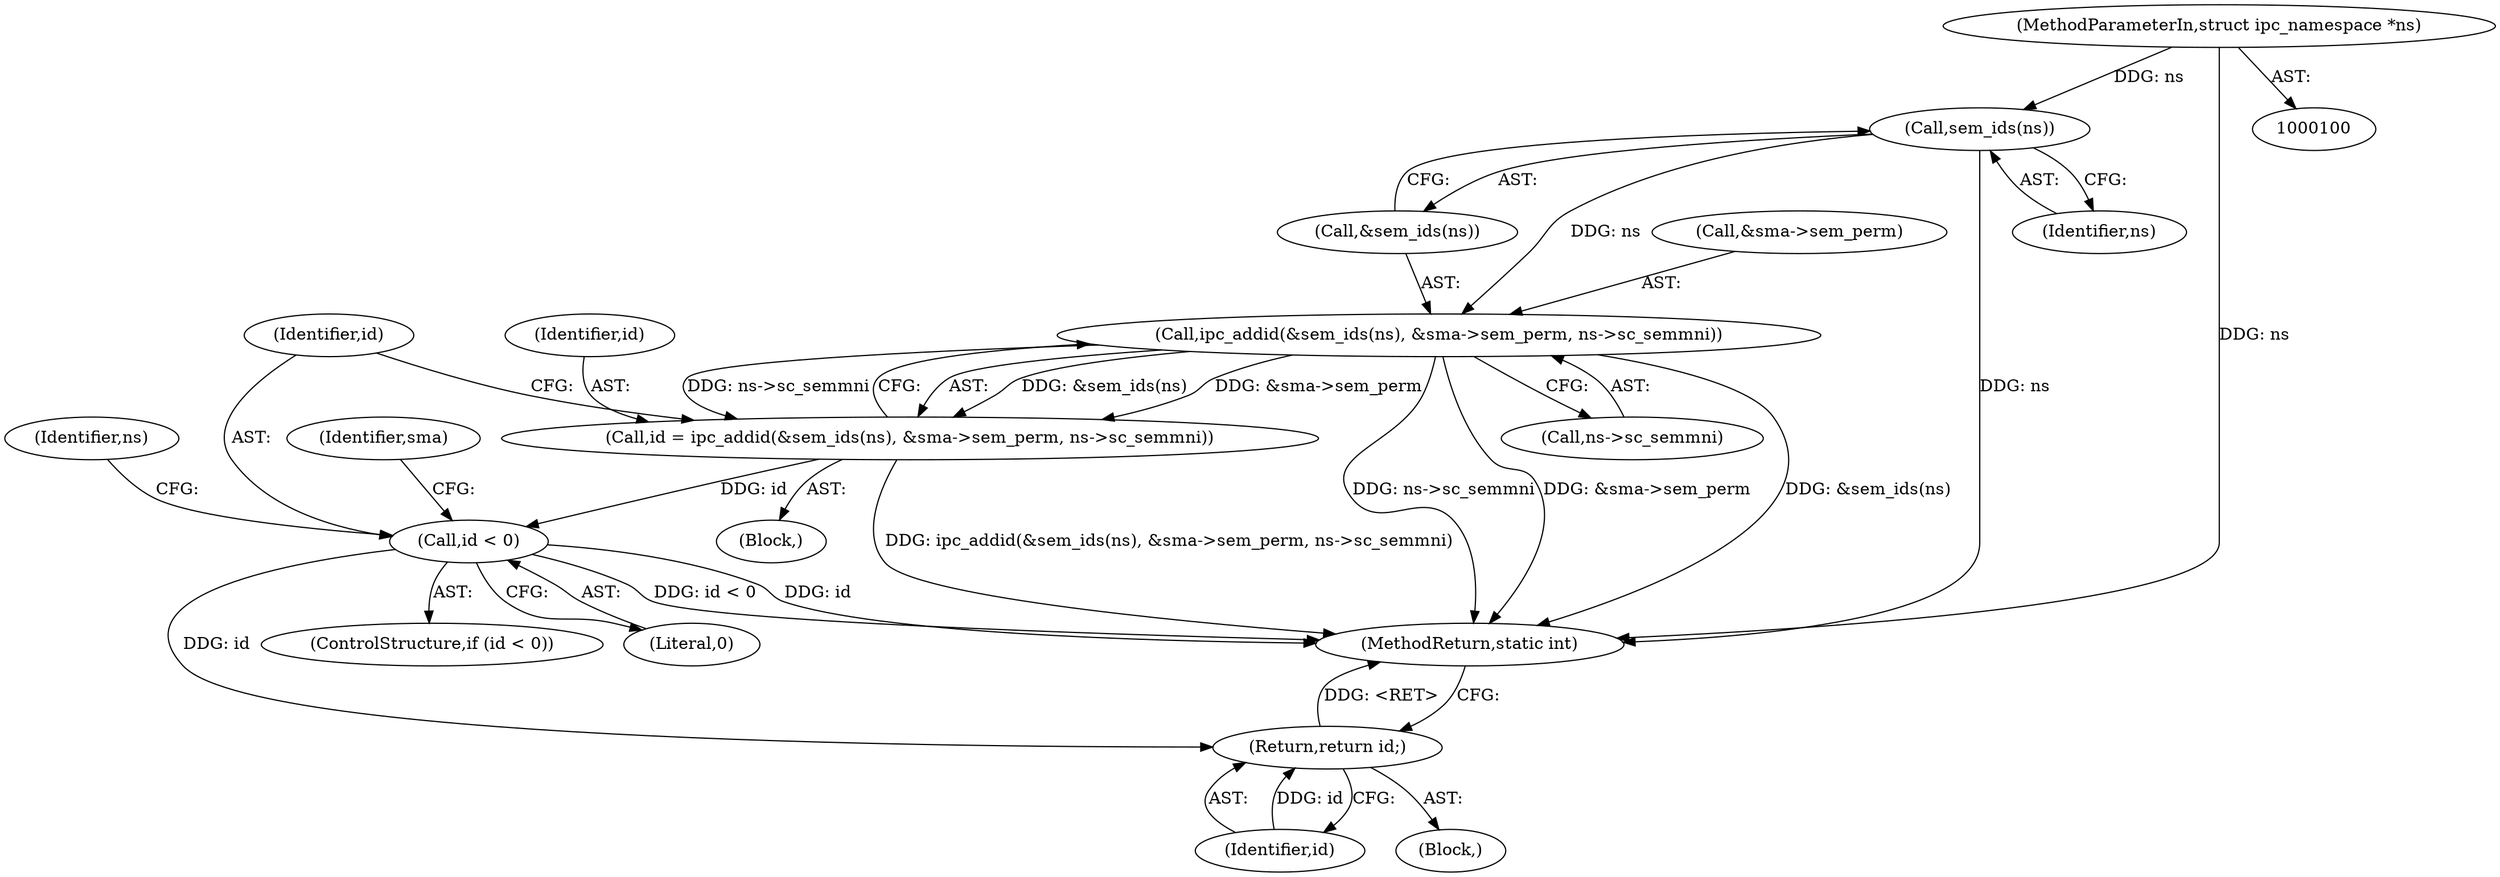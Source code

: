 digraph "0_linux_6062a8dc0517bce23e3c2f7d2fea5e22411269a3_4@pointer" {
"1000211" [label="(Call,sem_ids(ns))"];
"1000101" [label="(MethodParameterIn,struct ipc_namespace *ns)"];
"1000209" [label="(Call,ipc_addid(&sem_ids(ns), &sma->sem_perm, ns->sc_semmni))"];
"1000207" [label="(Call,id = ipc_addid(&sem_ids(ns), &sma->sem_perm, ns->sc_semmni))"];
"1000221" [label="(Call,id < 0)"];
"1000229" [label="(Return,return id;)"];
"1000226" [label="(Identifier,sma)"];
"1000233" [label="(Identifier,ns)"];
"1000230" [label="(Identifier,id)"];
"1000221" [label="(Call,id < 0)"];
"1000209" [label="(Call,ipc_addid(&sem_ids(ns), &sma->sem_perm, ns->sc_semmni))"];
"1000217" [label="(Call,ns->sc_semmni)"];
"1000220" [label="(ControlStructure,if (id < 0))"];
"1000224" [label="(Block,)"];
"1000223" [label="(Literal,0)"];
"1000229" [label="(Return,return id;)"];
"1000207" [label="(Call,id = ipc_addid(&sem_ids(ns), &sma->sem_perm, ns->sc_semmni))"];
"1000212" [label="(Identifier,ns)"];
"1000222" [label="(Identifier,id)"];
"1000211" [label="(Call,sem_ids(ns))"];
"1000101" [label="(MethodParameterIn,struct ipc_namespace *ns)"];
"1000103" [label="(Block,)"];
"1000213" [label="(Call,&sma->sem_perm)"];
"1000208" [label="(Identifier,id)"];
"1000210" [label="(Call,&sem_ids(ns))"];
"1000297" [label="(MethodReturn,static int)"];
"1000211" -> "1000210"  [label="AST: "];
"1000211" -> "1000212"  [label="CFG: "];
"1000212" -> "1000211"  [label="AST: "];
"1000210" -> "1000211"  [label="CFG: "];
"1000211" -> "1000297"  [label="DDG: ns"];
"1000211" -> "1000209"  [label="DDG: ns"];
"1000101" -> "1000211"  [label="DDG: ns"];
"1000101" -> "1000100"  [label="AST: "];
"1000101" -> "1000297"  [label="DDG: ns"];
"1000209" -> "1000207"  [label="AST: "];
"1000209" -> "1000217"  [label="CFG: "];
"1000210" -> "1000209"  [label="AST: "];
"1000213" -> "1000209"  [label="AST: "];
"1000217" -> "1000209"  [label="AST: "];
"1000207" -> "1000209"  [label="CFG: "];
"1000209" -> "1000297"  [label="DDG: &sem_ids(ns)"];
"1000209" -> "1000297"  [label="DDG: ns->sc_semmni"];
"1000209" -> "1000297"  [label="DDG: &sma->sem_perm"];
"1000209" -> "1000207"  [label="DDG: &sem_ids(ns)"];
"1000209" -> "1000207"  [label="DDG: &sma->sem_perm"];
"1000209" -> "1000207"  [label="DDG: ns->sc_semmni"];
"1000207" -> "1000103"  [label="AST: "];
"1000208" -> "1000207"  [label="AST: "];
"1000222" -> "1000207"  [label="CFG: "];
"1000207" -> "1000297"  [label="DDG: ipc_addid(&sem_ids(ns), &sma->sem_perm, ns->sc_semmni)"];
"1000207" -> "1000221"  [label="DDG: id"];
"1000221" -> "1000220"  [label="AST: "];
"1000221" -> "1000223"  [label="CFG: "];
"1000222" -> "1000221"  [label="AST: "];
"1000223" -> "1000221"  [label="AST: "];
"1000226" -> "1000221"  [label="CFG: "];
"1000233" -> "1000221"  [label="CFG: "];
"1000221" -> "1000297"  [label="DDG: id < 0"];
"1000221" -> "1000297"  [label="DDG: id"];
"1000221" -> "1000229"  [label="DDG: id"];
"1000229" -> "1000224"  [label="AST: "];
"1000229" -> "1000230"  [label="CFG: "];
"1000230" -> "1000229"  [label="AST: "];
"1000297" -> "1000229"  [label="CFG: "];
"1000229" -> "1000297"  [label="DDG: <RET>"];
"1000230" -> "1000229"  [label="DDG: id"];
}
